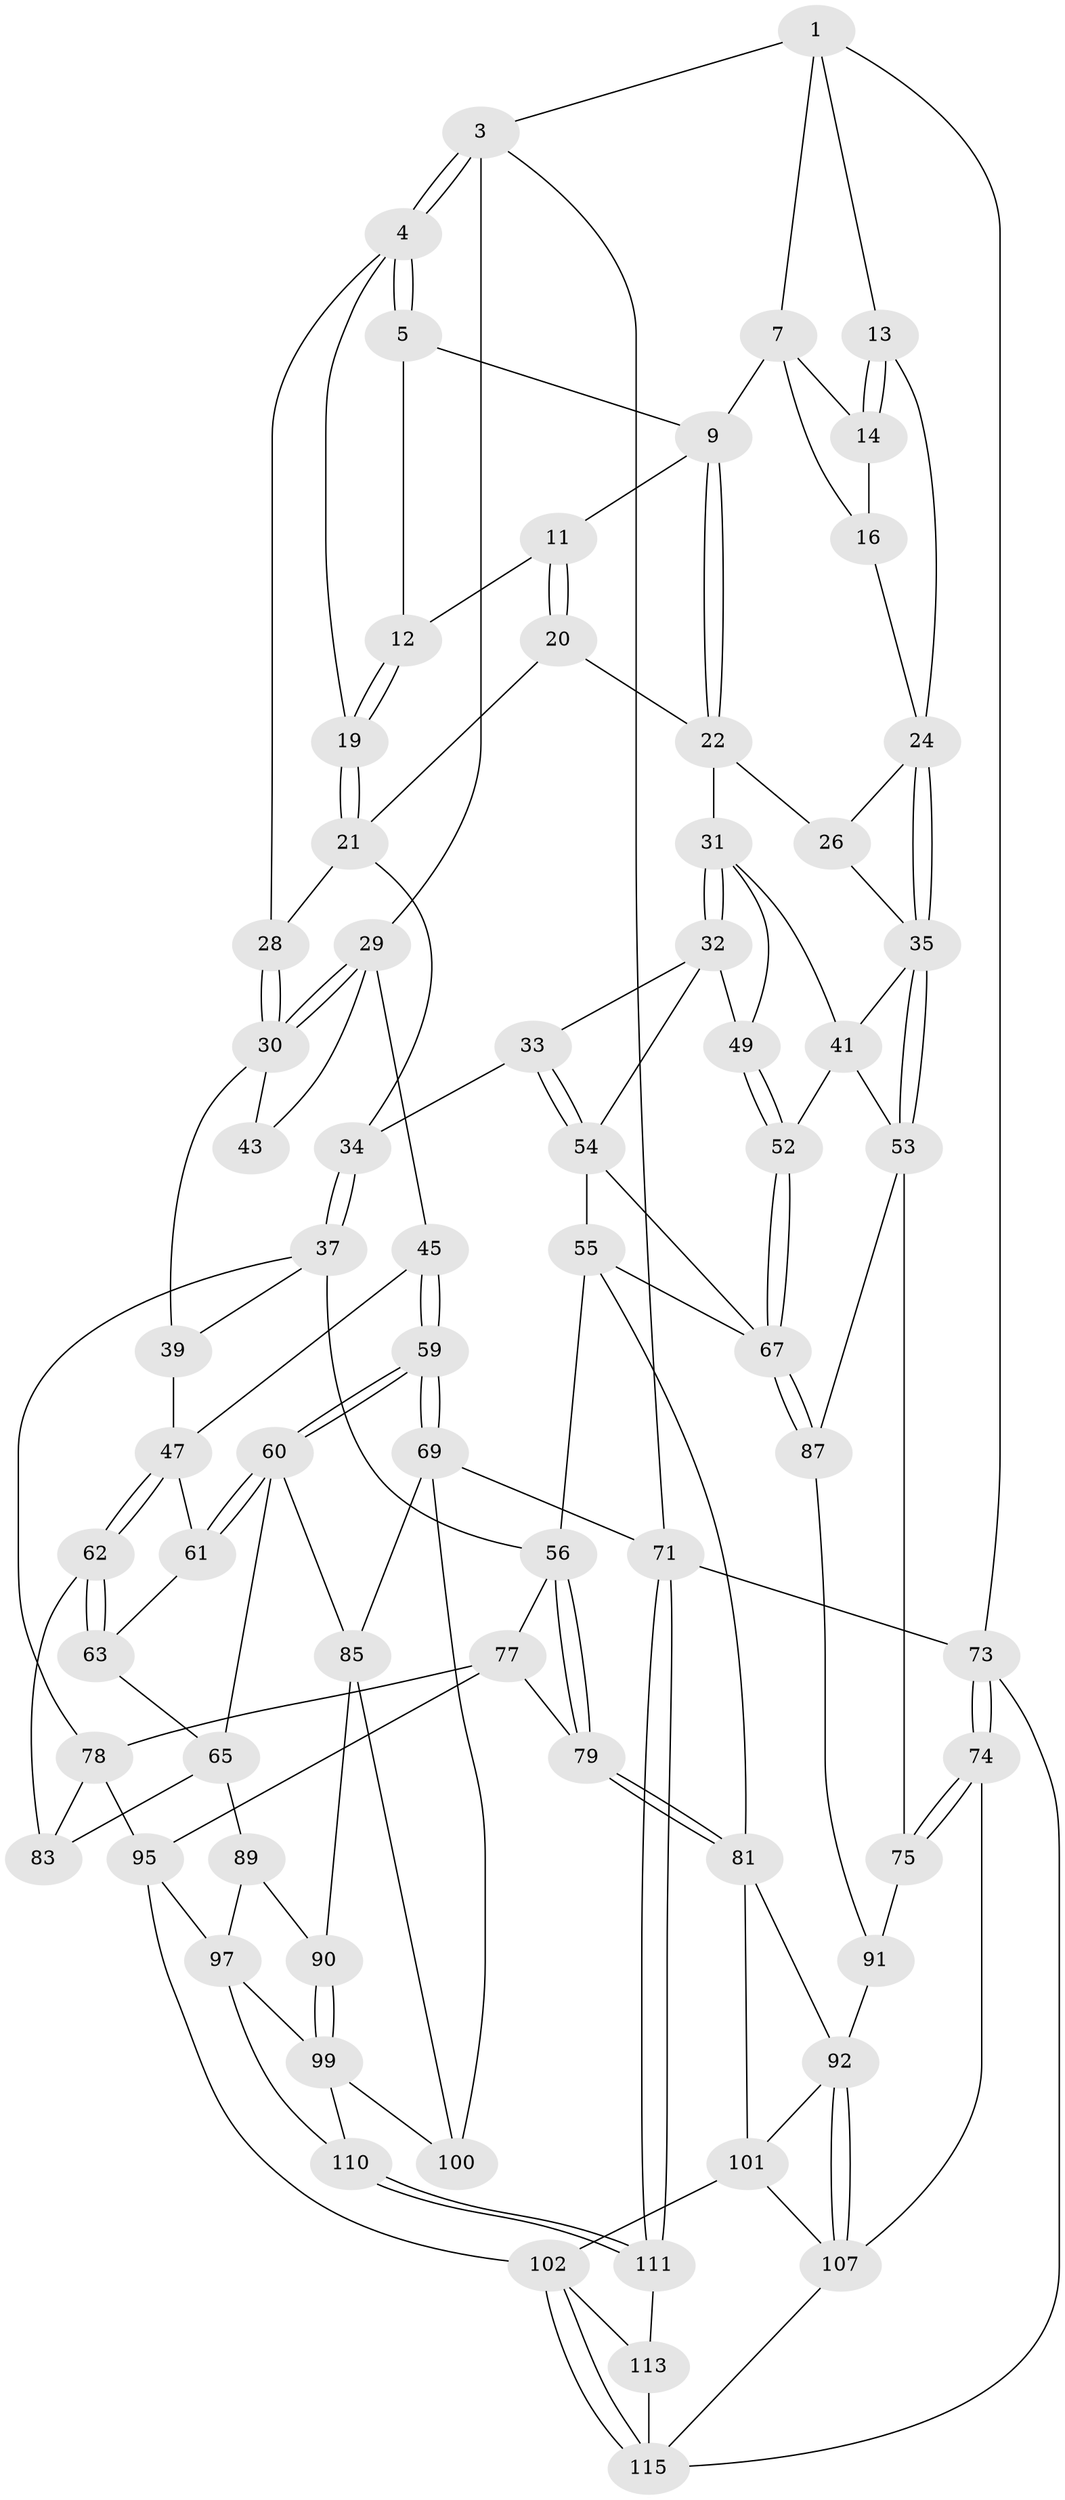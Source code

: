 // Generated by graph-tools (version 1.1) at 2025/52/02/27/25 19:52:42]
// undirected, 71 vertices, 157 edges
graph export_dot {
graph [start="1"]
  node [color=gray90,style=filled];
  1 [pos="+0.8399086742059662+0",super="+2"];
  3 [pos="+0+0"];
  4 [pos="+0+0",super="+18"];
  5 [pos="+0.43303183876686585+0",super="+6"];
  7 [pos="+0.8231329255665745+0",super="+8"];
  9 [pos="+0.7407692749701987+0.1287626160707596",super="+10"];
  11 [pos="+0.5566734070538062+0.09951076137689835"];
  12 [pos="+0.4265073914848674+0.010593629052420244"];
  13 [pos="+1+0"];
  14 [pos="+0.9692743751313089+0.08526604821850578",super="+15"];
  16 [pos="+0.9292147486571258+0.12004854934120185",super="+17"];
  19 [pos="+0.3745920337485199+0.08292628993811549"];
  20 [pos="+0.5614676996307549+0.20493525117765132"];
  21 [pos="+0.5308506287019605+0.22547082888899625",super="+27"];
  22 [pos="+0.7454535023894084+0.2423182595903818",super="+23"];
  24 [pos="+1+0.29827004112077166",super="+25"];
  26 [pos="+0.8488401112852733+0.24144886210146227"];
  28 [pos="+0.31415387835816055+0.15851482969773356"];
  29 [pos="+0+0",super="+44"];
  30 [pos="+0.24385684025144497+0.24377057116556686",super="+40"];
  31 [pos="+0.7191813528297043+0.3186595975557753",super="+42"];
  32 [pos="+0.7001631772942574+0.3625393755464687",super="+50"];
  33 [pos="+0.6718438584662185+0.3784505518010267"];
  34 [pos="+0.47375837387733294+0.3615175475229845"];
  35 [pos="+1+0.377982101885515",super="+36"];
  37 [pos="+0.40430687921920344+0.4304306626757599",super="+38"];
  39 [pos="+0.33173213990627565+0.42934271157216547"];
  41 [pos="+0.8965850234505606+0.4058804262695637",super="+51"];
  43 [pos="+0.18571853501938432+0.29705577683662737"];
  45 [pos="+0+0.34585241973618397",super="+46"];
  47 [pos="+0.32155744522497853+0.43941826207595686",super="+48"];
  49 [pos="+0.7729950249576656+0.46064588458077943"];
  52 [pos="+0.8548335338637603+0.5537347388250144"];
  53 [pos="+1+0.5124913822195677",super="+76"];
  54 [pos="+0.6249931653296198+0.4817048637019577",super="+58"];
  55 [pos="+0.5865531683268134+0.5040164524893217",super="+72"];
  56 [pos="+0.5300004938665007+0.5153365310852378",super="+57"];
  59 [pos="+0+0.4567618742168797"];
  60 [pos="+0+0.4930386344774853",super="+66"];
  61 [pos="+0.08051224630624432+0.4510303018942469"];
  62 [pos="+0.2516702866328283+0.5309490484665623",super="+84"];
  63 [pos="+0.13586192857167045+0.492218600652415",super="+64"];
  65 [pos="+0.0696093370572591+0.5803042885585133",super="+88"];
  67 [pos="+0.8539654443660487+0.5571154917283816",super="+68"];
  69 [pos="+0+0.7308065671462304",super="+70"];
  71 [pos="+0+1"];
  73 [pos="+1+1"];
  74 [pos="+1+1",super="+109"];
  75 [pos="+1+0.971245844794605",super="+105"];
  77 [pos="+0.4697726464543299+0.6660557400421268",super="+80"];
  78 [pos="+0.41264694567956+0.6114189240325439",super="+82"];
  79 [pos="+0.6049621964546532+0.6883540547186715"];
  81 [pos="+0.672761846948831+0.7072494696272684",super="+94"];
  83 [pos="+0.2470390501031965+0.5796641861421925"];
  85 [pos="+0+0.7214819982386057",super="+86"];
  87 [pos="+0.923135763573973+0.6947419239676044"];
  89 [pos="+0.10646671529507429+0.7164686842281541"];
  90 [pos="+0.03373268860963524+0.725417590263283"];
  91 [pos="+0.8832014534104405+0.7428439457021017"];
  92 [pos="+0.8657185172902909+0.7518324026655218",super="+93"];
  95 [pos="+0.4141613979766956+0.8006481892850191",super="+96"];
  97 [pos="+0.23281112593726752+0.7929796423869053",super="+98"];
  99 [pos="+0.04126884687719036+0.8356432646344132",super="+104"];
  100 [pos="+0.032919350322442774+0.8379873356018677"];
  101 [pos="+0.6210913134198388+0.8492668882652638",super="+106"];
  102 [pos="+0.6210412350815518+0.8493156078259461",super="+103"];
  107 [pos="+0.8559306784679178+0.9104553819907862",super="+108"];
  110 [pos="+0.0794104116235072+0.8535860830570281",super="+112"];
  111 [pos="+0+1",super="+114"];
  113 [pos="+0.42310974843045507+1"];
  115 [pos="+0.7373062869246243+1",super="+116"];
  1 -- 7;
  1 -- 73;
  1 -- 3;
  1 -- 13;
  3 -- 4;
  3 -- 4;
  3 -- 29;
  3 -- 71;
  4 -- 5;
  4 -- 5;
  4 -- 19;
  4 -- 28;
  5 -- 12;
  5 -- 9;
  7 -- 16;
  7 -- 9;
  7 -- 14;
  9 -- 22;
  9 -- 22;
  9 -- 11;
  11 -- 12;
  11 -- 20;
  11 -- 20;
  12 -- 19;
  12 -- 19;
  13 -- 14;
  13 -- 14;
  13 -- 24;
  14 -- 16 [weight=2];
  16 -- 24;
  19 -- 21;
  19 -- 21;
  20 -- 21;
  20 -- 22;
  21 -- 34;
  21 -- 28;
  22 -- 26;
  22 -- 31;
  24 -- 35;
  24 -- 35;
  24 -- 26;
  26 -- 35;
  28 -- 30;
  28 -- 30;
  29 -- 30;
  29 -- 30;
  29 -- 45;
  29 -- 43;
  30 -- 43;
  30 -- 39;
  31 -- 32;
  31 -- 32;
  31 -- 41;
  31 -- 49;
  32 -- 33;
  32 -- 49;
  32 -- 54;
  33 -- 34;
  33 -- 54;
  33 -- 54;
  34 -- 37;
  34 -- 37;
  35 -- 53;
  35 -- 53;
  35 -- 41;
  37 -- 78;
  37 -- 39;
  37 -- 56;
  39 -- 47;
  41 -- 52;
  41 -- 53;
  45 -- 59;
  45 -- 59;
  45 -- 47;
  47 -- 62;
  47 -- 62;
  47 -- 61;
  49 -- 52;
  49 -- 52;
  52 -- 67;
  52 -- 67;
  53 -- 75;
  53 -- 87;
  54 -- 55;
  54 -- 67;
  55 -- 56;
  55 -- 81;
  55 -- 67;
  56 -- 79;
  56 -- 79;
  56 -- 77;
  59 -- 60;
  59 -- 60;
  59 -- 69;
  59 -- 69;
  60 -- 61;
  60 -- 61;
  60 -- 65;
  60 -- 85;
  61 -- 63;
  62 -- 63 [weight=2];
  62 -- 63;
  62 -- 83;
  63 -- 65;
  65 -- 89;
  65 -- 83;
  67 -- 87;
  67 -- 87;
  69 -- 100;
  69 -- 71;
  69 -- 85;
  71 -- 111;
  71 -- 111;
  71 -- 73;
  73 -- 74;
  73 -- 74;
  73 -- 115;
  74 -- 75 [weight=2];
  74 -- 75;
  74 -- 107;
  75 -- 91;
  77 -- 78;
  77 -- 95;
  77 -- 79;
  78 -- 83;
  78 -- 95;
  79 -- 81;
  79 -- 81;
  81 -- 92;
  81 -- 101;
  85 -- 90;
  85 -- 100;
  87 -- 91;
  89 -- 90;
  89 -- 97;
  90 -- 99;
  90 -- 99;
  91 -- 92;
  92 -- 107;
  92 -- 107;
  92 -- 101;
  95 -- 102;
  95 -- 97;
  97 -- 99;
  97 -- 110;
  99 -- 100;
  99 -- 110;
  101 -- 102;
  101 -- 107;
  102 -- 115;
  102 -- 115;
  102 -- 113;
  107 -- 115;
  110 -- 111 [weight=2];
  110 -- 111;
  111 -- 113;
  113 -- 115;
}
